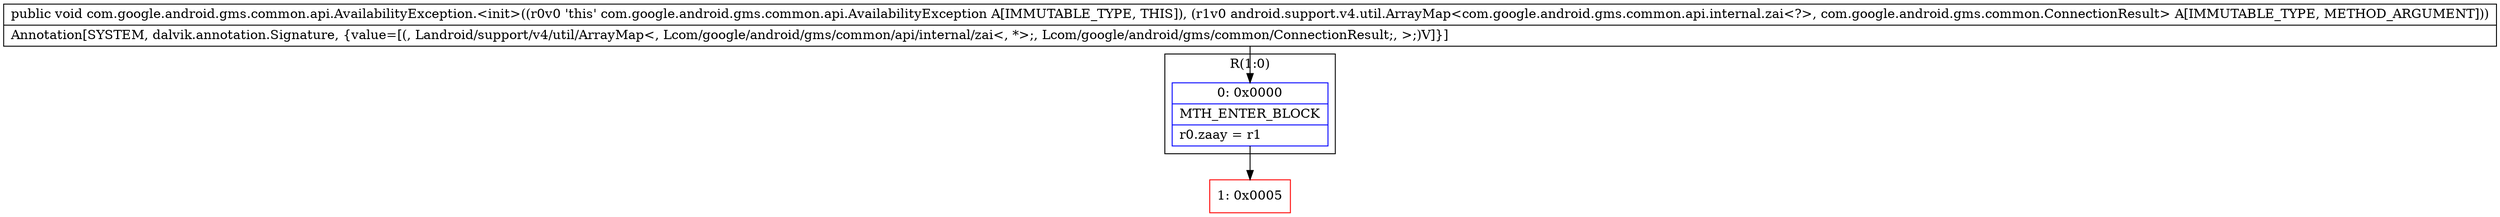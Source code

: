 digraph "CFG forcom.google.android.gms.common.api.AvailabilityException.\<init\>(Landroid\/support\/v4\/util\/ArrayMap;)V" {
subgraph cluster_Region_903917707 {
label = "R(1:0)";
node [shape=record,color=blue];
Node_0 [shape=record,label="{0\:\ 0x0000|MTH_ENTER_BLOCK\l|r0.zaay = r1\l}"];
}
Node_1 [shape=record,color=red,label="{1\:\ 0x0005}"];
MethodNode[shape=record,label="{public void com.google.android.gms.common.api.AvailabilityException.\<init\>((r0v0 'this' com.google.android.gms.common.api.AvailabilityException A[IMMUTABLE_TYPE, THIS]), (r1v0 android.support.v4.util.ArrayMap\<com.google.android.gms.common.api.internal.zai\<?\>, com.google.android.gms.common.ConnectionResult\> A[IMMUTABLE_TYPE, METHOD_ARGUMENT]))  | Annotation[SYSTEM, dalvik.annotation.Signature, \{value=[(, Landroid\/support\/v4\/util\/ArrayMap\<, Lcom\/google\/android\/gms\/common\/api\/internal\/zai\<, *\>;, Lcom\/google\/android\/gms\/common\/ConnectionResult;, \>;)V]\}]\l}"];
MethodNode -> Node_0;
Node_0 -> Node_1;
}

